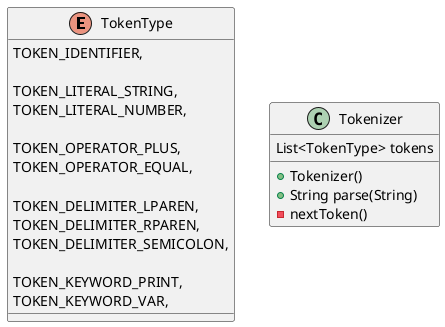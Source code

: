 @startuml
enum TokenType {
    TOKEN_IDENTIFIER,

    TOKEN_LITERAL_STRING,
    TOKEN_LITERAL_NUMBER,

    TOKEN_OPERATOR_PLUS,
    TOKEN_OPERATOR_EQUAL,

    TOKEN_DELIMITER_LPAREN,
    TOKEN_DELIMITER_RPAREN,
    TOKEN_DELIMITER_SEMICOLON,

    TOKEN_KEYWORD_PRINT,
    TOKEN_KEYWORD_VAR,
}


class Tokenizer{
    +Tokenizer()
    + String parse(String)
    -nextToken()

    List<TokenType> tokens

}
@enduml